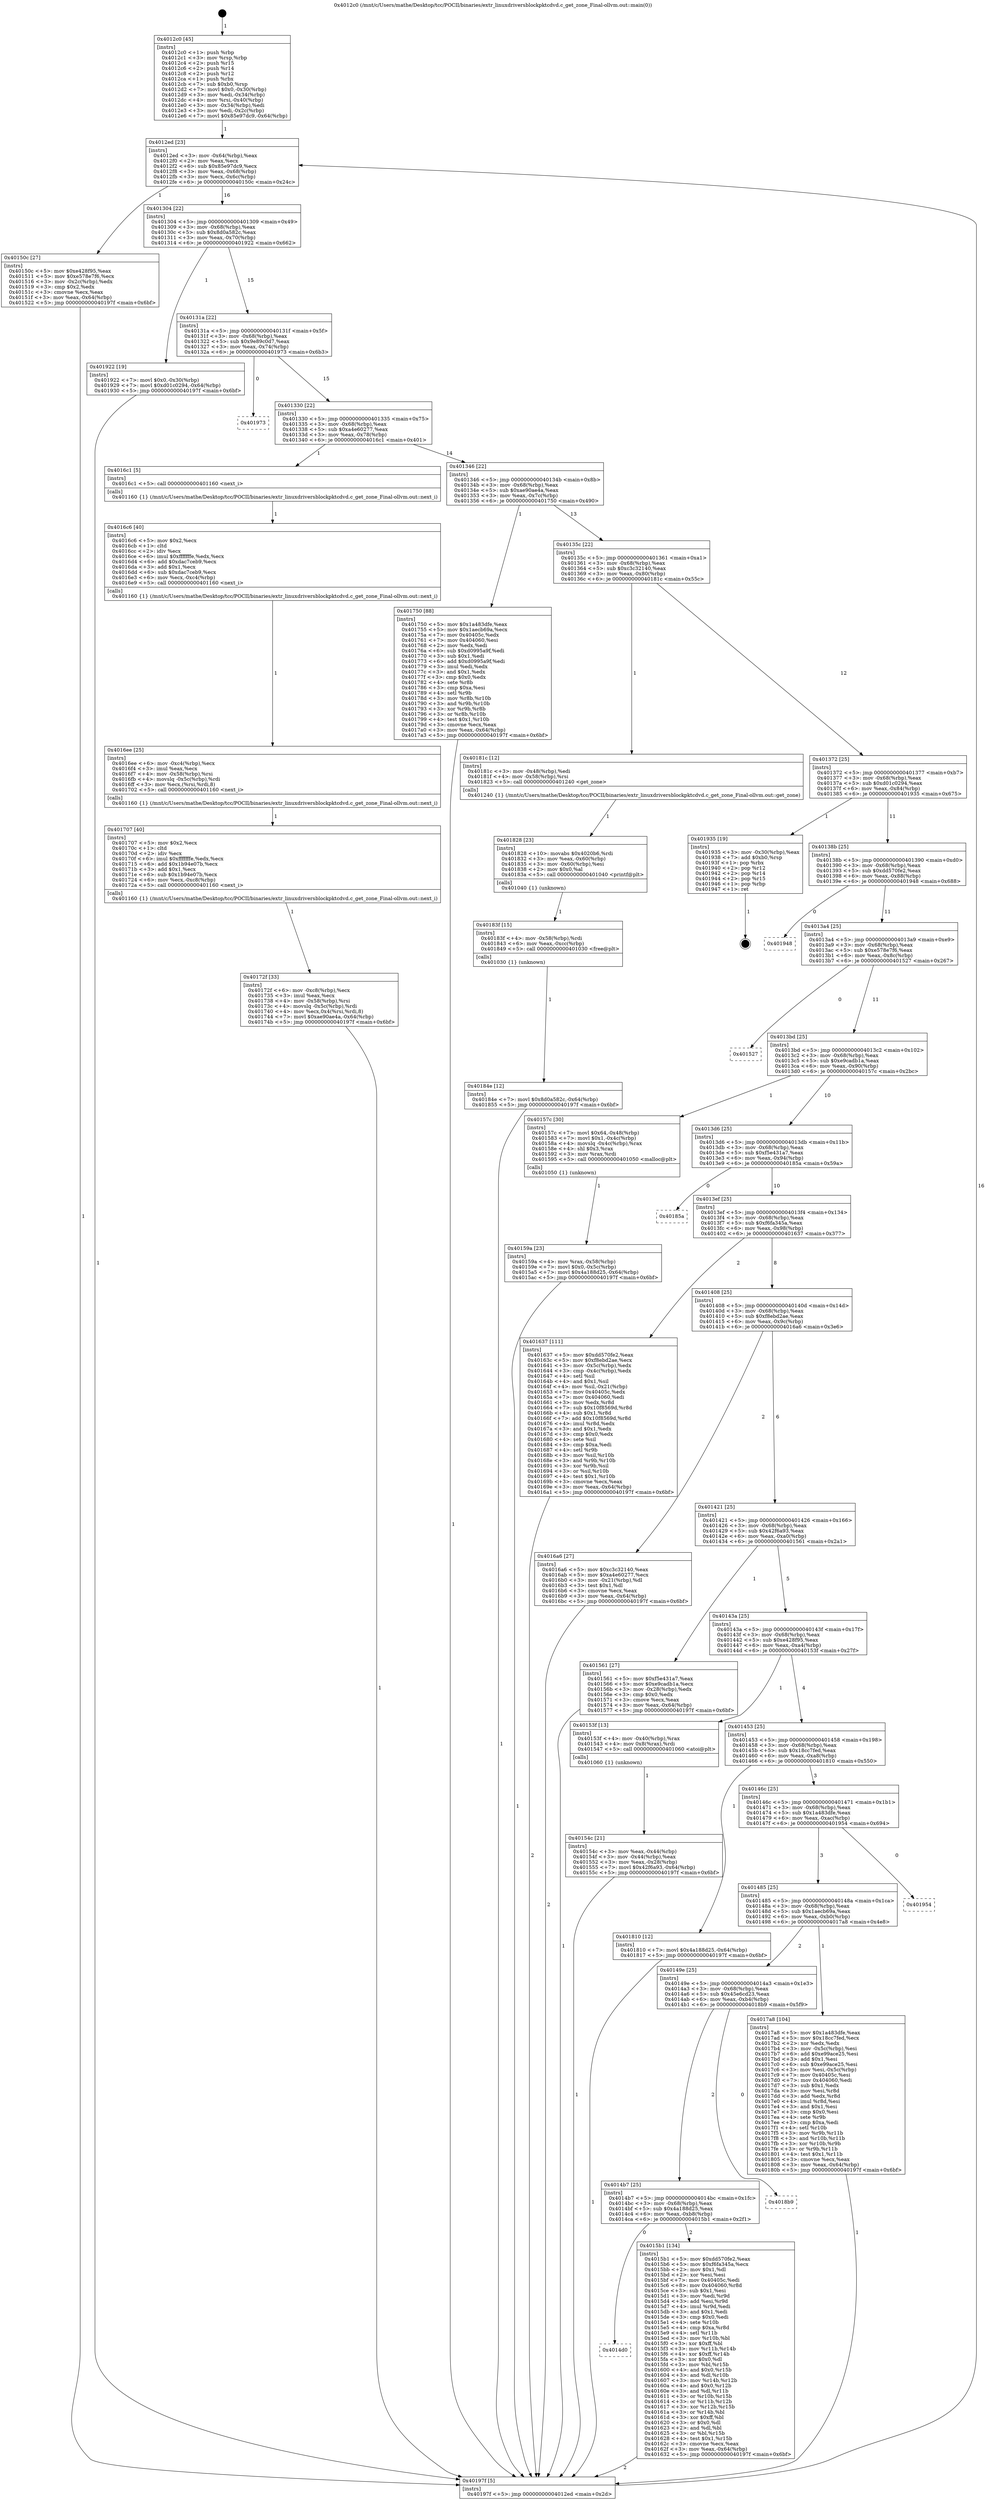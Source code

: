 digraph "0x4012c0" {
  label = "0x4012c0 (/mnt/c/Users/mathe/Desktop/tcc/POCII/binaries/extr_linuxdriversblockpktcdvd.c_get_zone_Final-ollvm.out::main(0))"
  labelloc = "t"
  node[shape=record]

  Entry [label="",width=0.3,height=0.3,shape=circle,fillcolor=black,style=filled]
  "0x4012ed" [label="{
     0x4012ed [23]\l
     | [instrs]\l
     &nbsp;&nbsp;0x4012ed \<+3\>: mov -0x64(%rbp),%eax\l
     &nbsp;&nbsp;0x4012f0 \<+2\>: mov %eax,%ecx\l
     &nbsp;&nbsp;0x4012f2 \<+6\>: sub $0x85e97dc9,%ecx\l
     &nbsp;&nbsp;0x4012f8 \<+3\>: mov %eax,-0x68(%rbp)\l
     &nbsp;&nbsp;0x4012fb \<+3\>: mov %ecx,-0x6c(%rbp)\l
     &nbsp;&nbsp;0x4012fe \<+6\>: je 000000000040150c \<main+0x24c\>\l
  }"]
  "0x40150c" [label="{
     0x40150c [27]\l
     | [instrs]\l
     &nbsp;&nbsp;0x40150c \<+5\>: mov $0xe428f95,%eax\l
     &nbsp;&nbsp;0x401511 \<+5\>: mov $0xe578e7f6,%ecx\l
     &nbsp;&nbsp;0x401516 \<+3\>: mov -0x2c(%rbp),%edx\l
     &nbsp;&nbsp;0x401519 \<+3\>: cmp $0x2,%edx\l
     &nbsp;&nbsp;0x40151c \<+3\>: cmovne %ecx,%eax\l
     &nbsp;&nbsp;0x40151f \<+3\>: mov %eax,-0x64(%rbp)\l
     &nbsp;&nbsp;0x401522 \<+5\>: jmp 000000000040197f \<main+0x6bf\>\l
  }"]
  "0x401304" [label="{
     0x401304 [22]\l
     | [instrs]\l
     &nbsp;&nbsp;0x401304 \<+5\>: jmp 0000000000401309 \<main+0x49\>\l
     &nbsp;&nbsp;0x401309 \<+3\>: mov -0x68(%rbp),%eax\l
     &nbsp;&nbsp;0x40130c \<+5\>: sub $0x8d0a582c,%eax\l
     &nbsp;&nbsp;0x401311 \<+3\>: mov %eax,-0x70(%rbp)\l
     &nbsp;&nbsp;0x401314 \<+6\>: je 0000000000401922 \<main+0x662\>\l
  }"]
  "0x40197f" [label="{
     0x40197f [5]\l
     | [instrs]\l
     &nbsp;&nbsp;0x40197f \<+5\>: jmp 00000000004012ed \<main+0x2d\>\l
  }"]
  "0x4012c0" [label="{
     0x4012c0 [45]\l
     | [instrs]\l
     &nbsp;&nbsp;0x4012c0 \<+1\>: push %rbp\l
     &nbsp;&nbsp;0x4012c1 \<+3\>: mov %rsp,%rbp\l
     &nbsp;&nbsp;0x4012c4 \<+2\>: push %r15\l
     &nbsp;&nbsp;0x4012c6 \<+2\>: push %r14\l
     &nbsp;&nbsp;0x4012c8 \<+2\>: push %r12\l
     &nbsp;&nbsp;0x4012ca \<+1\>: push %rbx\l
     &nbsp;&nbsp;0x4012cb \<+7\>: sub $0xb0,%rsp\l
     &nbsp;&nbsp;0x4012d2 \<+7\>: movl $0x0,-0x30(%rbp)\l
     &nbsp;&nbsp;0x4012d9 \<+3\>: mov %edi,-0x34(%rbp)\l
     &nbsp;&nbsp;0x4012dc \<+4\>: mov %rsi,-0x40(%rbp)\l
     &nbsp;&nbsp;0x4012e0 \<+3\>: mov -0x34(%rbp),%edi\l
     &nbsp;&nbsp;0x4012e3 \<+3\>: mov %edi,-0x2c(%rbp)\l
     &nbsp;&nbsp;0x4012e6 \<+7\>: movl $0x85e97dc9,-0x64(%rbp)\l
  }"]
  Exit [label="",width=0.3,height=0.3,shape=circle,fillcolor=black,style=filled,peripheries=2]
  "0x401922" [label="{
     0x401922 [19]\l
     | [instrs]\l
     &nbsp;&nbsp;0x401922 \<+7\>: movl $0x0,-0x30(%rbp)\l
     &nbsp;&nbsp;0x401929 \<+7\>: movl $0xd01c0294,-0x64(%rbp)\l
     &nbsp;&nbsp;0x401930 \<+5\>: jmp 000000000040197f \<main+0x6bf\>\l
  }"]
  "0x40131a" [label="{
     0x40131a [22]\l
     | [instrs]\l
     &nbsp;&nbsp;0x40131a \<+5\>: jmp 000000000040131f \<main+0x5f\>\l
     &nbsp;&nbsp;0x40131f \<+3\>: mov -0x68(%rbp),%eax\l
     &nbsp;&nbsp;0x401322 \<+5\>: sub $0x9e89c0d7,%eax\l
     &nbsp;&nbsp;0x401327 \<+3\>: mov %eax,-0x74(%rbp)\l
     &nbsp;&nbsp;0x40132a \<+6\>: je 0000000000401973 \<main+0x6b3\>\l
  }"]
  "0x40184e" [label="{
     0x40184e [12]\l
     | [instrs]\l
     &nbsp;&nbsp;0x40184e \<+7\>: movl $0x8d0a582c,-0x64(%rbp)\l
     &nbsp;&nbsp;0x401855 \<+5\>: jmp 000000000040197f \<main+0x6bf\>\l
  }"]
  "0x401973" [label="{
     0x401973\l
  }", style=dashed]
  "0x401330" [label="{
     0x401330 [22]\l
     | [instrs]\l
     &nbsp;&nbsp;0x401330 \<+5\>: jmp 0000000000401335 \<main+0x75\>\l
     &nbsp;&nbsp;0x401335 \<+3\>: mov -0x68(%rbp),%eax\l
     &nbsp;&nbsp;0x401338 \<+5\>: sub $0xa4e60277,%eax\l
     &nbsp;&nbsp;0x40133d \<+3\>: mov %eax,-0x78(%rbp)\l
     &nbsp;&nbsp;0x401340 \<+6\>: je 00000000004016c1 \<main+0x401\>\l
  }"]
  "0x40183f" [label="{
     0x40183f [15]\l
     | [instrs]\l
     &nbsp;&nbsp;0x40183f \<+4\>: mov -0x58(%rbp),%rdi\l
     &nbsp;&nbsp;0x401843 \<+6\>: mov %eax,-0xcc(%rbp)\l
     &nbsp;&nbsp;0x401849 \<+5\>: call 0000000000401030 \<free@plt\>\l
     | [calls]\l
     &nbsp;&nbsp;0x401030 \{1\} (unknown)\l
  }"]
  "0x4016c1" [label="{
     0x4016c1 [5]\l
     | [instrs]\l
     &nbsp;&nbsp;0x4016c1 \<+5\>: call 0000000000401160 \<next_i\>\l
     | [calls]\l
     &nbsp;&nbsp;0x401160 \{1\} (/mnt/c/Users/mathe/Desktop/tcc/POCII/binaries/extr_linuxdriversblockpktcdvd.c_get_zone_Final-ollvm.out::next_i)\l
  }"]
  "0x401346" [label="{
     0x401346 [22]\l
     | [instrs]\l
     &nbsp;&nbsp;0x401346 \<+5\>: jmp 000000000040134b \<main+0x8b\>\l
     &nbsp;&nbsp;0x40134b \<+3\>: mov -0x68(%rbp),%eax\l
     &nbsp;&nbsp;0x40134e \<+5\>: sub $0xae90ae4a,%eax\l
     &nbsp;&nbsp;0x401353 \<+3\>: mov %eax,-0x7c(%rbp)\l
     &nbsp;&nbsp;0x401356 \<+6\>: je 0000000000401750 \<main+0x490\>\l
  }"]
  "0x401828" [label="{
     0x401828 [23]\l
     | [instrs]\l
     &nbsp;&nbsp;0x401828 \<+10\>: movabs $0x4020b6,%rdi\l
     &nbsp;&nbsp;0x401832 \<+3\>: mov %eax,-0x60(%rbp)\l
     &nbsp;&nbsp;0x401835 \<+3\>: mov -0x60(%rbp),%esi\l
     &nbsp;&nbsp;0x401838 \<+2\>: mov $0x0,%al\l
     &nbsp;&nbsp;0x40183a \<+5\>: call 0000000000401040 \<printf@plt\>\l
     | [calls]\l
     &nbsp;&nbsp;0x401040 \{1\} (unknown)\l
  }"]
  "0x401750" [label="{
     0x401750 [88]\l
     | [instrs]\l
     &nbsp;&nbsp;0x401750 \<+5\>: mov $0x1a483dfe,%eax\l
     &nbsp;&nbsp;0x401755 \<+5\>: mov $0x1aecb69a,%ecx\l
     &nbsp;&nbsp;0x40175a \<+7\>: mov 0x40405c,%edx\l
     &nbsp;&nbsp;0x401761 \<+7\>: mov 0x404060,%esi\l
     &nbsp;&nbsp;0x401768 \<+2\>: mov %edx,%edi\l
     &nbsp;&nbsp;0x40176a \<+6\>: sub $0xd0995a9f,%edi\l
     &nbsp;&nbsp;0x401770 \<+3\>: sub $0x1,%edi\l
     &nbsp;&nbsp;0x401773 \<+6\>: add $0xd0995a9f,%edi\l
     &nbsp;&nbsp;0x401779 \<+3\>: imul %edi,%edx\l
     &nbsp;&nbsp;0x40177c \<+3\>: and $0x1,%edx\l
     &nbsp;&nbsp;0x40177f \<+3\>: cmp $0x0,%edx\l
     &nbsp;&nbsp;0x401782 \<+4\>: sete %r8b\l
     &nbsp;&nbsp;0x401786 \<+3\>: cmp $0xa,%esi\l
     &nbsp;&nbsp;0x401789 \<+4\>: setl %r9b\l
     &nbsp;&nbsp;0x40178d \<+3\>: mov %r8b,%r10b\l
     &nbsp;&nbsp;0x401790 \<+3\>: and %r9b,%r10b\l
     &nbsp;&nbsp;0x401793 \<+3\>: xor %r9b,%r8b\l
     &nbsp;&nbsp;0x401796 \<+3\>: or %r8b,%r10b\l
     &nbsp;&nbsp;0x401799 \<+4\>: test $0x1,%r10b\l
     &nbsp;&nbsp;0x40179d \<+3\>: cmovne %ecx,%eax\l
     &nbsp;&nbsp;0x4017a0 \<+3\>: mov %eax,-0x64(%rbp)\l
     &nbsp;&nbsp;0x4017a3 \<+5\>: jmp 000000000040197f \<main+0x6bf\>\l
  }"]
  "0x40135c" [label="{
     0x40135c [22]\l
     | [instrs]\l
     &nbsp;&nbsp;0x40135c \<+5\>: jmp 0000000000401361 \<main+0xa1\>\l
     &nbsp;&nbsp;0x401361 \<+3\>: mov -0x68(%rbp),%eax\l
     &nbsp;&nbsp;0x401364 \<+5\>: sub $0xc3c32140,%eax\l
     &nbsp;&nbsp;0x401369 \<+3\>: mov %eax,-0x80(%rbp)\l
     &nbsp;&nbsp;0x40136c \<+6\>: je 000000000040181c \<main+0x55c\>\l
  }"]
  "0x40172f" [label="{
     0x40172f [33]\l
     | [instrs]\l
     &nbsp;&nbsp;0x40172f \<+6\>: mov -0xc8(%rbp),%ecx\l
     &nbsp;&nbsp;0x401735 \<+3\>: imul %eax,%ecx\l
     &nbsp;&nbsp;0x401738 \<+4\>: mov -0x58(%rbp),%rsi\l
     &nbsp;&nbsp;0x40173c \<+4\>: movslq -0x5c(%rbp),%rdi\l
     &nbsp;&nbsp;0x401740 \<+4\>: mov %ecx,0x4(%rsi,%rdi,8)\l
     &nbsp;&nbsp;0x401744 \<+7\>: movl $0xae90ae4a,-0x64(%rbp)\l
     &nbsp;&nbsp;0x40174b \<+5\>: jmp 000000000040197f \<main+0x6bf\>\l
  }"]
  "0x40181c" [label="{
     0x40181c [12]\l
     | [instrs]\l
     &nbsp;&nbsp;0x40181c \<+3\>: mov -0x48(%rbp),%edi\l
     &nbsp;&nbsp;0x40181f \<+4\>: mov -0x58(%rbp),%rsi\l
     &nbsp;&nbsp;0x401823 \<+5\>: call 0000000000401240 \<get_zone\>\l
     | [calls]\l
     &nbsp;&nbsp;0x401240 \{1\} (/mnt/c/Users/mathe/Desktop/tcc/POCII/binaries/extr_linuxdriversblockpktcdvd.c_get_zone_Final-ollvm.out::get_zone)\l
  }"]
  "0x401372" [label="{
     0x401372 [25]\l
     | [instrs]\l
     &nbsp;&nbsp;0x401372 \<+5\>: jmp 0000000000401377 \<main+0xb7\>\l
     &nbsp;&nbsp;0x401377 \<+3\>: mov -0x68(%rbp),%eax\l
     &nbsp;&nbsp;0x40137a \<+5\>: sub $0xd01c0294,%eax\l
     &nbsp;&nbsp;0x40137f \<+6\>: mov %eax,-0x84(%rbp)\l
     &nbsp;&nbsp;0x401385 \<+6\>: je 0000000000401935 \<main+0x675\>\l
  }"]
  "0x401707" [label="{
     0x401707 [40]\l
     | [instrs]\l
     &nbsp;&nbsp;0x401707 \<+5\>: mov $0x2,%ecx\l
     &nbsp;&nbsp;0x40170c \<+1\>: cltd\l
     &nbsp;&nbsp;0x40170d \<+2\>: idiv %ecx\l
     &nbsp;&nbsp;0x40170f \<+6\>: imul $0xfffffffe,%edx,%ecx\l
     &nbsp;&nbsp;0x401715 \<+6\>: add $0x1b94e07b,%ecx\l
     &nbsp;&nbsp;0x40171b \<+3\>: add $0x1,%ecx\l
     &nbsp;&nbsp;0x40171e \<+6\>: sub $0x1b94e07b,%ecx\l
     &nbsp;&nbsp;0x401724 \<+6\>: mov %ecx,-0xc8(%rbp)\l
     &nbsp;&nbsp;0x40172a \<+5\>: call 0000000000401160 \<next_i\>\l
     | [calls]\l
     &nbsp;&nbsp;0x401160 \{1\} (/mnt/c/Users/mathe/Desktop/tcc/POCII/binaries/extr_linuxdriversblockpktcdvd.c_get_zone_Final-ollvm.out::next_i)\l
  }"]
  "0x401935" [label="{
     0x401935 [19]\l
     | [instrs]\l
     &nbsp;&nbsp;0x401935 \<+3\>: mov -0x30(%rbp),%eax\l
     &nbsp;&nbsp;0x401938 \<+7\>: add $0xb0,%rsp\l
     &nbsp;&nbsp;0x40193f \<+1\>: pop %rbx\l
     &nbsp;&nbsp;0x401940 \<+2\>: pop %r12\l
     &nbsp;&nbsp;0x401942 \<+2\>: pop %r14\l
     &nbsp;&nbsp;0x401944 \<+2\>: pop %r15\l
     &nbsp;&nbsp;0x401946 \<+1\>: pop %rbp\l
     &nbsp;&nbsp;0x401947 \<+1\>: ret\l
  }"]
  "0x40138b" [label="{
     0x40138b [25]\l
     | [instrs]\l
     &nbsp;&nbsp;0x40138b \<+5\>: jmp 0000000000401390 \<main+0xd0\>\l
     &nbsp;&nbsp;0x401390 \<+3\>: mov -0x68(%rbp),%eax\l
     &nbsp;&nbsp;0x401393 \<+5\>: sub $0xdd570fe2,%eax\l
     &nbsp;&nbsp;0x401398 \<+6\>: mov %eax,-0x88(%rbp)\l
     &nbsp;&nbsp;0x40139e \<+6\>: je 0000000000401948 \<main+0x688\>\l
  }"]
  "0x4016ee" [label="{
     0x4016ee [25]\l
     | [instrs]\l
     &nbsp;&nbsp;0x4016ee \<+6\>: mov -0xc4(%rbp),%ecx\l
     &nbsp;&nbsp;0x4016f4 \<+3\>: imul %eax,%ecx\l
     &nbsp;&nbsp;0x4016f7 \<+4\>: mov -0x58(%rbp),%rsi\l
     &nbsp;&nbsp;0x4016fb \<+4\>: movslq -0x5c(%rbp),%rdi\l
     &nbsp;&nbsp;0x4016ff \<+3\>: mov %ecx,(%rsi,%rdi,8)\l
     &nbsp;&nbsp;0x401702 \<+5\>: call 0000000000401160 \<next_i\>\l
     | [calls]\l
     &nbsp;&nbsp;0x401160 \{1\} (/mnt/c/Users/mathe/Desktop/tcc/POCII/binaries/extr_linuxdriversblockpktcdvd.c_get_zone_Final-ollvm.out::next_i)\l
  }"]
  "0x401948" [label="{
     0x401948\l
  }", style=dashed]
  "0x4013a4" [label="{
     0x4013a4 [25]\l
     | [instrs]\l
     &nbsp;&nbsp;0x4013a4 \<+5\>: jmp 00000000004013a9 \<main+0xe9\>\l
     &nbsp;&nbsp;0x4013a9 \<+3\>: mov -0x68(%rbp),%eax\l
     &nbsp;&nbsp;0x4013ac \<+5\>: sub $0xe578e7f6,%eax\l
     &nbsp;&nbsp;0x4013b1 \<+6\>: mov %eax,-0x8c(%rbp)\l
     &nbsp;&nbsp;0x4013b7 \<+6\>: je 0000000000401527 \<main+0x267\>\l
  }"]
  "0x4016c6" [label="{
     0x4016c6 [40]\l
     | [instrs]\l
     &nbsp;&nbsp;0x4016c6 \<+5\>: mov $0x2,%ecx\l
     &nbsp;&nbsp;0x4016cb \<+1\>: cltd\l
     &nbsp;&nbsp;0x4016cc \<+2\>: idiv %ecx\l
     &nbsp;&nbsp;0x4016ce \<+6\>: imul $0xfffffffe,%edx,%ecx\l
     &nbsp;&nbsp;0x4016d4 \<+6\>: add $0xdac7ceb9,%ecx\l
     &nbsp;&nbsp;0x4016da \<+3\>: add $0x1,%ecx\l
     &nbsp;&nbsp;0x4016dd \<+6\>: sub $0xdac7ceb9,%ecx\l
     &nbsp;&nbsp;0x4016e3 \<+6\>: mov %ecx,-0xc4(%rbp)\l
     &nbsp;&nbsp;0x4016e9 \<+5\>: call 0000000000401160 \<next_i\>\l
     | [calls]\l
     &nbsp;&nbsp;0x401160 \{1\} (/mnt/c/Users/mathe/Desktop/tcc/POCII/binaries/extr_linuxdriversblockpktcdvd.c_get_zone_Final-ollvm.out::next_i)\l
  }"]
  "0x401527" [label="{
     0x401527\l
  }", style=dashed]
  "0x4013bd" [label="{
     0x4013bd [25]\l
     | [instrs]\l
     &nbsp;&nbsp;0x4013bd \<+5\>: jmp 00000000004013c2 \<main+0x102\>\l
     &nbsp;&nbsp;0x4013c2 \<+3\>: mov -0x68(%rbp),%eax\l
     &nbsp;&nbsp;0x4013c5 \<+5\>: sub $0xe9cadb1a,%eax\l
     &nbsp;&nbsp;0x4013ca \<+6\>: mov %eax,-0x90(%rbp)\l
     &nbsp;&nbsp;0x4013d0 \<+6\>: je 000000000040157c \<main+0x2bc\>\l
  }"]
  "0x4014d0" [label="{
     0x4014d0\l
  }", style=dashed]
  "0x40157c" [label="{
     0x40157c [30]\l
     | [instrs]\l
     &nbsp;&nbsp;0x40157c \<+7\>: movl $0x64,-0x48(%rbp)\l
     &nbsp;&nbsp;0x401583 \<+7\>: movl $0x1,-0x4c(%rbp)\l
     &nbsp;&nbsp;0x40158a \<+4\>: movslq -0x4c(%rbp),%rax\l
     &nbsp;&nbsp;0x40158e \<+4\>: shl $0x3,%rax\l
     &nbsp;&nbsp;0x401592 \<+3\>: mov %rax,%rdi\l
     &nbsp;&nbsp;0x401595 \<+5\>: call 0000000000401050 \<malloc@plt\>\l
     | [calls]\l
     &nbsp;&nbsp;0x401050 \{1\} (unknown)\l
  }"]
  "0x4013d6" [label="{
     0x4013d6 [25]\l
     | [instrs]\l
     &nbsp;&nbsp;0x4013d6 \<+5\>: jmp 00000000004013db \<main+0x11b\>\l
     &nbsp;&nbsp;0x4013db \<+3\>: mov -0x68(%rbp),%eax\l
     &nbsp;&nbsp;0x4013de \<+5\>: sub $0xf5e431a7,%eax\l
     &nbsp;&nbsp;0x4013e3 \<+6\>: mov %eax,-0x94(%rbp)\l
     &nbsp;&nbsp;0x4013e9 \<+6\>: je 000000000040185a \<main+0x59a\>\l
  }"]
  "0x4015b1" [label="{
     0x4015b1 [134]\l
     | [instrs]\l
     &nbsp;&nbsp;0x4015b1 \<+5\>: mov $0xdd570fe2,%eax\l
     &nbsp;&nbsp;0x4015b6 \<+5\>: mov $0xf6fa345a,%ecx\l
     &nbsp;&nbsp;0x4015bb \<+2\>: mov $0x1,%dl\l
     &nbsp;&nbsp;0x4015bd \<+2\>: xor %esi,%esi\l
     &nbsp;&nbsp;0x4015bf \<+7\>: mov 0x40405c,%edi\l
     &nbsp;&nbsp;0x4015c6 \<+8\>: mov 0x404060,%r8d\l
     &nbsp;&nbsp;0x4015ce \<+3\>: sub $0x1,%esi\l
     &nbsp;&nbsp;0x4015d1 \<+3\>: mov %edi,%r9d\l
     &nbsp;&nbsp;0x4015d4 \<+3\>: add %esi,%r9d\l
     &nbsp;&nbsp;0x4015d7 \<+4\>: imul %r9d,%edi\l
     &nbsp;&nbsp;0x4015db \<+3\>: and $0x1,%edi\l
     &nbsp;&nbsp;0x4015de \<+3\>: cmp $0x0,%edi\l
     &nbsp;&nbsp;0x4015e1 \<+4\>: sete %r10b\l
     &nbsp;&nbsp;0x4015e5 \<+4\>: cmp $0xa,%r8d\l
     &nbsp;&nbsp;0x4015e9 \<+4\>: setl %r11b\l
     &nbsp;&nbsp;0x4015ed \<+3\>: mov %r10b,%bl\l
     &nbsp;&nbsp;0x4015f0 \<+3\>: xor $0xff,%bl\l
     &nbsp;&nbsp;0x4015f3 \<+3\>: mov %r11b,%r14b\l
     &nbsp;&nbsp;0x4015f6 \<+4\>: xor $0xff,%r14b\l
     &nbsp;&nbsp;0x4015fa \<+3\>: xor $0x0,%dl\l
     &nbsp;&nbsp;0x4015fd \<+3\>: mov %bl,%r15b\l
     &nbsp;&nbsp;0x401600 \<+4\>: and $0x0,%r15b\l
     &nbsp;&nbsp;0x401604 \<+3\>: and %dl,%r10b\l
     &nbsp;&nbsp;0x401607 \<+3\>: mov %r14b,%r12b\l
     &nbsp;&nbsp;0x40160a \<+4\>: and $0x0,%r12b\l
     &nbsp;&nbsp;0x40160e \<+3\>: and %dl,%r11b\l
     &nbsp;&nbsp;0x401611 \<+3\>: or %r10b,%r15b\l
     &nbsp;&nbsp;0x401614 \<+3\>: or %r11b,%r12b\l
     &nbsp;&nbsp;0x401617 \<+3\>: xor %r12b,%r15b\l
     &nbsp;&nbsp;0x40161a \<+3\>: or %r14b,%bl\l
     &nbsp;&nbsp;0x40161d \<+3\>: xor $0xff,%bl\l
     &nbsp;&nbsp;0x401620 \<+3\>: or $0x0,%dl\l
     &nbsp;&nbsp;0x401623 \<+2\>: and %dl,%bl\l
     &nbsp;&nbsp;0x401625 \<+3\>: or %bl,%r15b\l
     &nbsp;&nbsp;0x401628 \<+4\>: test $0x1,%r15b\l
     &nbsp;&nbsp;0x40162c \<+3\>: cmovne %ecx,%eax\l
     &nbsp;&nbsp;0x40162f \<+3\>: mov %eax,-0x64(%rbp)\l
     &nbsp;&nbsp;0x401632 \<+5\>: jmp 000000000040197f \<main+0x6bf\>\l
  }"]
  "0x40185a" [label="{
     0x40185a\l
  }", style=dashed]
  "0x4013ef" [label="{
     0x4013ef [25]\l
     | [instrs]\l
     &nbsp;&nbsp;0x4013ef \<+5\>: jmp 00000000004013f4 \<main+0x134\>\l
     &nbsp;&nbsp;0x4013f4 \<+3\>: mov -0x68(%rbp),%eax\l
     &nbsp;&nbsp;0x4013f7 \<+5\>: sub $0xf6fa345a,%eax\l
     &nbsp;&nbsp;0x4013fc \<+6\>: mov %eax,-0x98(%rbp)\l
     &nbsp;&nbsp;0x401402 \<+6\>: je 0000000000401637 \<main+0x377\>\l
  }"]
  "0x4014b7" [label="{
     0x4014b7 [25]\l
     | [instrs]\l
     &nbsp;&nbsp;0x4014b7 \<+5\>: jmp 00000000004014bc \<main+0x1fc\>\l
     &nbsp;&nbsp;0x4014bc \<+3\>: mov -0x68(%rbp),%eax\l
     &nbsp;&nbsp;0x4014bf \<+5\>: sub $0x4a188d25,%eax\l
     &nbsp;&nbsp;0x4014c4 \<+6\>: mov %eax,-0xb8(%rbp)\l
     &nbsp;&nbsp;0x4014ca \<+6\>: je 00000000004015b1 \<main+0x2f1\>\l
  }"]
  "0x401637" [label="{
     0x401637 [111]\l
     | [instrs]\l
     &nbsp;&nbsp;0x401637 \<+5\>: mov $0xdd570fe2,%eax\l
     &nbsp;&nbsp;0x40163c \<+5\>: mov $0xf8ebd2ae,%ecx\l
     &nbsp;&nbsp;0x401641 \<+3\>: mov -0x5c(%rbp),%edx\l
     &nbsp;&nbsp;0x401644 \<+3\>: cmp -0x4c(%rbp),%edx\l
     &nbsp;&nbsp;0x401647 \<+4\>: setl %sil\l
     &nbsp;&nbsp;0x40164b \<+4\>: and $0x1,%sil\l
     &nbsp;&nbsp;0x40164f \<+4\>: mov %sil,-0x21(%rbp)\l
     &nbsp;&nbsp;0x401653 \<+7\>: mov 0x40405c,%edx\l
     &nbsp;&nbsp;0x40165a \<+7\>: mov 0x404060,%edi\l
     &nbsp;&nbsp;0x401661 \<+3\>: mov %edx,%r8d\l
     &nbsp;&nbsp;0x401664 \<+7\>: sub $0x10f8569d,%r8d\l
     &nbsp;&nbsp;0x40166b \<+4\>: sub $0x1,%r8d\l
     &nbsp;&nbsp;0x40166f \<+7\>: add $0x10f8569d,%r8d\l
     &nbsp;&nbsp;0x401676 \<+4\>: imul %r8d,%edx\l
     &nbsp;&nbsp;0x40167a \<+3\>: and $0x1,%edx\l
     &nbsp;&nbsp;0x40167d \<+3\>: cmp $0x0,%edx\l
     &nbsp;&nbsp;0x401680 \<+4\>: sete %sil\l
     &nbsp;&nbsp;0x401684 \<+3\>: cmp $0xa,%edi\l
     &nbsp;&nbsp;0x401687 \<+4\>: setl %r9b\l
     &nbsp;&nbsp;0x40168b \<+3\>: mov %sil,%r10b\l
     &nbsp;&nbsp;0x40168e \<+3\>: and %r9b,%r10b\l
     &nbsp;&nbsp;0x401691 \<+3\>: xor %r9b,%sil\l
     &nbsp;&nbsp;0x401694 \<+3\>: or %sil,%r10b\l
     &nbsp;&nbsp;0x401697 \<+4\>: test $0x1,%r10b\l
     &nbsp;&nbsp;0x40169b \<+3\>: cmovne %ecx,%eax\l
     &nbsp;&nbsp;0x40169e \<+3\>: mov %eax,-0x64(%rbp)\l
     &nbsp;&nbsp;0x4016a1 \<+5\>: jmp 000000000040197f \<main+0x6bf\>\l
  }"]
  "0x401408" [label="{
     0x401408 [25]\l
     | [instrs]\l
     &nbsp;&nbsp;0x401408 \<+5\>: jmp 000000000040140d \<main+0x14d\>\l
     &nbsp;&nbsp;0x40140d \<+3\>: mov -0x68(%rbp),%eax\l
     &nbsp;&nbsp;0x401410 \<+5\>: sub $0xf8ebd2ae,%eax\l
     &nbsp;&nbsp;0x401415 \<+6\>: mov %eax,-0x9c(%rbp)\l
     &nbsp;&nbsp;0x40141b \<+6\>: je 00000000004016a6 \<main+0x3e6\>\l
  }"]
  "0x4018b9" [label="{
     0x4018b9\l
  }", style=dashed]
  "0x4016a6" [label="{
     0x4016a6 [27]\l
     | [instrs]\l
     &nbsp;&nbsp;0x4016a6 \<+5\>: mov $0xc3c32140,%eax\l
     &nbsp;&nbsp;0x4016ab \<+5\>: mov $0xa4e60277,%ecx\l
     &nbsp;&nbsp;0x4016b0 \<+3\>: mov -0x21(%rbp),%dl\l
     &nbsp;&nbsp;0x4016b3 \<+3\>: test $0x1,%dl\l
     &nbsp;&nbsp;0x4016b6 \<+3\>: cmovne %ecx,%eax\l
     &nbsp;&nbsp;0x4016b9 \<+3\>: mov %eax,-0x64(%rbp)\l
     &nbsp;&nbsp;0x4016bc \<+5\>: jmp 000000000040197f \<main+0x6bf\>\l
  }"]
  "0x401421" [label="{
     0x401421 [25]\l
     | [instrs]\l
     &nbsp;&nbsp;0x401421 \<+5\>: jmp 0000000000401426 \<main+0x166\>\l
     &nbsp;&nbsp;0x401426 \<+3\>: mov -0x68(%rbp),%eax\l
     &nbsp;&nbsp;0x401429 \<+5\>: sub $0x42f6a93,%eax\l
     &nbsp;&nbsp;0x40142e \<+6\>: mov %eax,-0xa0(%rbp)\l
     &nbsp;&nbsp;0x401434 \<+6\>: je 0000000000401561 \<main+0x2a1\>\l
  }"]
  "0x40149e" [label="{
     0x40149e [25]\l
     | [instrs]\l
     &nbsp;&nbsp;0x40149e \<+5\>: jmp 00000000004014a3 \<main+0x1e3\>\l
     &nbsp;&nbsp;0x4014a3 \<+3\>: mov -0x68(%rbp),%eax\l
     &nbsp;&nbsp;0x4014a6 \<+5\>: sub $0x45e6cd23,%eax\l
     &nbsp;&nbsp;0x4014ab \<+6\>: mov %eax,-0xb4(%rbp)\l
     &nbsp;&nbsp;0x4014b1 \<+6\>: je 00000000004018b9 \<main+0x5f9\>\l
  }"]
  "0x401561" [label="{
     0x401561 [27]\l
     | [instrs]\l
     &nbsp;&nbsp;0x401561 \<+5\>: mov $0xf5e431a7,%eax\l
     &nbsp;&nbsp;0x401566 \<+5\>: mov $0xe9cadb1a,%ecx\l
     &nbsp;&nbsp;0x40156b \<+3\>: mov -0x28(%rbp),%edx\l
     &nbsp;&nbsp;0x40156e \<+3\>: cmp $0x0,%edx\l
     &nbsp;&nbsp;0x401571 \<+3\>: cmove %ecx,%eax\l
     &nbsp;&nbsp;0x401574 \<+3\>: mov %eax,-0x64(%rbp)\l
     &nbsp;&nbsp;0x401577 \<+5\>: jmp 000000000040197f \<main+0x6bf\>\l
  }"]
  "0x40143a" [label="{
     0x40143a [25]\l
     | [instrs]\l
     &nbsp;&nbsp;0x40143a \<+5\>: jmp 000000000040143f \<main+0x17f\>\l
     &nbsp;&nbsp;0x40143f \<+3\>: mov -0x68(%rbp),%eax\l
     &nbsp;&nbsp;0x401442 \<+5\>: sub $0xe428f95,%eax\l
     &nbsp;&nbsp;0x401447 \<+6\>: mov %eax,-0xa4(%rbp)\l
     &nbsp;&nbsp;0x40144d \<+6\>: je 000000000040153f \<main+0x27f\>\l
  }"]
  "0x4017a8" [label="{
     0x4017a8 [104]\l
     | [instrs]\l
     &nbsp;&nbsp;0x4017a8 \<+5\>: mov $0x1a483dfe,%eax\l
     &nbsp;&nbsp;0x4017ad \<+5\>: mov $0x18cc7fed,%ecx\l
     &nbsp;&nbsp;0x4017b2 \<+2\>: xor %edx,%edx\l
     &nbsp;&nbsp;0x4017b4 \<+3\>: mov -0x5c(%rbp),%esi\l
     &nbsp;&nbsp;0x4017b7 \<+6\>: add $0xe99ace25,%esi\l
     &nbsp;&nbsp;0x4017bd \<+3\>: add $0x1,%esi\l
     &nbsp;&nbsp;0x4017c0 \<+6\>: sub $0xe99ace25,%esi\l
     &nbsp;&nbsp;0x4017c6 \<+3\>: mov %esi,-0x5c(%rbp)\l
     &nbsp;&nbsp;0x4017c9 \<+7\>: mov 0x40405c,%esi\l
     &nbsp;&nbsp;0x4017d0 \<+7\>: mov 0x404060,%edi\l
     &nbsp;&nbsp;0x4017d7 \<+3\>: sub $0x1,%edx\l
     &nbsp;&nbsp;0x4017da \<+3\>: mov %esi,%r8d\l
     &nbsp;&nbsp;0x4017dd \<+3\>: add %edx,%r8d\l
     &nbsp;&nbsp;0x4017e0 \<+4\>: imul %r8d,%esi\l
     &nbsp;&nbsp;0x4017e4 \<+3\>: and $0x1,%esi\l
     &nbsp;&nbsp;0x4017e7 \<+3\>: cmp $0x0,%esi\l
     &nbsp;&nbsp;0x4017ea \<+4\>: sete %r9b\l
     &nbsp;&nbsp;0x4017ee \<+3\>: cmp $0xa,%edi\l
     &nbsp;&nbsp;0x4017f1 \<+4\>: setl %r10b\l
     &nbsp;&nbsp;0x4017f5 \<+3\>: mov %r9b,%r11b\l
     &nbsp;&nbsp;0x4017f8 \<+3\>: and %r10b,%r11b\l
     &nbsp;&nbsp;0x4017fb \<+3\>: xor %r10b,%r9b\l
     &nbsp;&nbsp;0x4017fe \<+3\>: or %r9b,%r11b\l
     &nbsp;&nbsp;0x401801 \<+4\>: test $0x1,%r11b\l
     &nbsp;&nbsp;0x401805 \<+3\>: cmovne %ecx,%eax\l
     &nbsp;&nbsp;0x401808 \<+3\>: mov %eax,-0x64(%rbp)\l
     &nbsp;&nbsp;0x40180b \<+5\>: jmp 000000000040197f \<main+0x6bf\>\l
  }"]
  "0x40153f" [label="{
     0x40153f [13]\l
     | [instrs]\l
     &nbsp;&nbsp;0x40153f \<+4\>: mov -0x40(%rbp),%rax\l
     &nbsp;&nbsp;0x401543 \<+4\>: mov 0x8(%rax),%rdi\l
     &nbsp;&nbsp;0x401547 \<+5\>: call 0000000000401060 \<atoi@plt\>\l
     | [calls]\l
     &nbsp;&nbsp;0x401060 \{1\} (unknown)\l
  }"]
  "0x401453" [label="{
     0x401453 [25]\l
     | [instrs]\l
     &nbsp;&nbsp;0x401453 \<+5\>: jmp 0000000000401458 \<main+0x198\>\l
     &nbsp;&nbsp;0x401458 \<+3\>: mov -0x68(%rbp),%eax\l
     &nbsp;&nbsp;0x40145b \<+5\>: sub $0x18cc7fed,%eax\l
     &nbsp;&nbsp;0x401460 \<+6\>: mov %eax,-0xa8(%rbp)\l
     &nbsp;&nbsp;0x401466 \<+6\>: je 0000000000401810 \<main+0x550\>\l
  }"]
  "0x40154c" [label="{
     0x40154c [21]\l
     | [instrs]\l
     &nbsp;&nbsp;0x40154c \<+3\>: mov %eax,-0x44(%rbp)\l
     &nbsp;&nbsp;0x40154f \<+3\>: mov -0x44(%rbp),%eax\l
     &nbsp;&nbsp;0x401552 \<+3\>: mov %eax,-0x28(%rbp)\l
     &nbsp;&nbsp;0x401555 \<+7\>: movl $0x42f6a93,-0x64(%rbp)\l
     &nbsp;&nbsp;0x40155c \<+5\>: jmp 000000000040197f \<main+0x6bf\>\l
  }"]
  "0x40159a" [label="{
     0x40159a [23]\l
     | [instrs]\l
     &nbsp;&nbsp;0x40159a \<+4\>: mov %rax,-0x58(%rbp)\l
     &nbsp;&nbsp;0x40159e \<+7\>: movl $0x0,-0x5c(%rbp)\l
     &nbsp;&nbsp;0x4015a5 \<+7\>: movl $0x4a188d25,-0x64(%rbp)\l
     &nbsp;&nbsp;0x4015ac \<+5\>: jmp 000000000040197f \<main+0x6bf\>\l
  }"]
  "0x401485" [label="{
     0x401485 [25]\l
     | [instrs]\l
     &nbsp;&nbsp;0x401485 \<+5\>: jmp 000000000040148a \<main+0x1ca\>\l
     &nbsp;&nbsp;0x40148a \<+3\>: mov -0x68(%rbp),%eax\l
     &nbsp;&nbsp;0x40148d \<+5\>: sub $0x1aecb69a,%eax\l
     &nbsp;&nbsp;0x401492 \<+6\>: mov %eax,-0xb0(%rbp)\l
     &nbsp;&nbsp;0x401498 \<+6\>: je 00000000004017a8 \<main+0x4e8\>\l
  }"]
  "0x401810" [label="{
     0x401810 [12]\l
     | [instrs]\l
     &nbsp;&nbsp;0x401810 \<+7\>: movl $0x4a188d25,-0x64(%rbp)\l
     &nbsp;&nbsp;0x401817 \<+5\>: jmp 000000000040197f \<main+0x6bf\>\l
  }"]
  "0x40146c" [label="{
     0x40146c [25]\l
     | [instrs]\l
     &nbsp;&nbsp;0x40146c \<+5\>: jmp 0000000000401471 \<main+0x1b1\>\l
     &nbsp;&nbsp;0x401471 \<+3\>: mov -0x68(%rbp),%eax\l
     &nbsp;&nbsp;0x401474 \<+5\>: sub $0x1a483dfe,%eax\l
     &nbsp;&nbsp;0x401479 \<+6\>: mov %eax,-0xac(%rbp)\l
     &nbsp;&nbsp;0x40147f \<+6\>: je 0000000000401954 \<main+0x694\>\l
  }"]
  "0x401954" [label="{
     0x401954\l
  }", style=dashed]
  Entry -> "0x4012c0" [label=" 1"]
  "0x4012ed" -> "0x40150c" [label=" 1"]
  "0x4012ed" -> "0x401304" [label=" 16"]
  "0x40150c" -> "0x40197f" [label=" 1"]
  "0x4012c0" -> "0x4012ed" [label=" 1"]
  "0x40197f" -> "0x4012ed" [label=" 16"]
  "0x401935" -> Exit [label=" 1"]
  "0x401304" -> "0x401922" [label=" 1"]
  "0x401304" -> "0x40131a" [label=" 15"]
  "0x401922" -> "0x40197f" [label=" 1"]
  "0x40131a" -> "0x401973" [label=" 0"]
  "0x40131a" -> "0x401330" [label=" 15"]
  "0x40184e" -> "0x40197f" [label=" 1"]
  "0x401330" -> "0x4016c1" [label=" 1"]
  "0x401330" -> "0x401346" [label=" 14"]
  "0x40183f" -> "0x40184e" [label=" 1"]
  "0x401346" -> "0x401750" [label=" 1"]
  "0x401346" -> "0x40135c" [label=" 13"]
  "0x401828" -> "0x40183f" [label=" 1"]
  "0x40135c" -> "0x40181c" [label=" 1"]
  "0x40135c" -> "0x401372" [label=" 12"]
  "0x40181c" -> "0x401828" [label=" 1"]
  "0x401372" -> "0x401935" [label=" 1"]
  "0x401372" -> "0x40138b" [label=" 11"]
  "0x401810" -> "0x40197f" [label=" 1"]
  "0x40138b" -> "0x401948" [label=" 0"]
  "0x40138b" -> "0x4013a4" [label=" 11"]
  "0x4017a8" -> "0x40197f" [label=" 1"]
  "0x4013a4" -> "0x401527" [label=" 0"]
  "0x4013a4" -> "0x4013bd" [label=" 11"]
  "0x401750" -> "0x40197f" [label=" 1"]
  "0x4013bd" -> "0x40157c" [label=" 1"]
  "0x4013bd" -> "0x4013d6" [label=" 10"]
  "0x40172f" -> "0x40197f" [label=" 1"]
  "0x4013d6" -> "0x40185a" [label=" 0"]
  "0x4013d6" -> "0x4013ef" [label=" 10"]
  "0x401707" -> "0x40172f" [label=" 1"]
  "0x4013ef" -> "0x401637" [label=" 2"]
  "0x4013ef" -> "0x401408" [label=" 8"]
  "0x4016c6" -> "0x4016ee" [label=" 1"]
  "0x401408" -> "0x4016a6" [label=" 2"]
  "0x401408" -> "0x401421" [label=" 6"]
  "0x4016c1" -> "0x4016c6" [label=" 1"]
  "0x401421" -> "0x401561" [label=" 1"]
  "0x401421" -> "0x40143a" [label=" 5"]
  "0x401637" -> "0x40197f" [label=" 2"]
  "0x40143a" -> "0x40153f" [label=" 1"]
  "0x40143a" -> "0x401453" [label=" 4"]
  "0x40153f" -> "0x40154c" [label=" 1"]
  "0x40154c" -> "0x40197f" [label=" 1"]
  "0x401561" -> "0x40197f" [label=" 1"]
  "0x40157c" -> "0x40159a" [label=" 1"]
  "0x40159a" -> "0x40197f" [label=" 1"]
  "0x4015b1" -> "0x40197f" [label=" 2"]
  "0x401453" -> "0x401810" [label=" 1"]
  "0x401453" -> "0x40146c" [label=" 3"]
  "0x4014b7" -> "0x4015b1" [label=" 2"]
  "0x40146c" -> "0x401954" [label=" 0"]
  "0x40146c" -> "0x401485" [label=" 3"]
  "0x4014b7" -> "0x4014d0" [label=" 0"]
  "0x401485" -> "0x4017a8" [label=" 1"]
  "0x401485" -> "0x40149e" [label=" 2"]
  "0x4016a6" -> "0x40197f" [label=" 2"]
  "0x40149e" -> "0x4018b9" [label=" 0"]
  "0x40149e" -> "0x4014b7" [label=" 2"]
  "0x4016ee" -> "0x401707" [label=" 1"]
}
